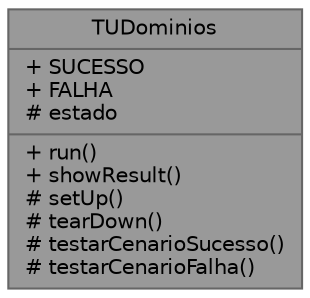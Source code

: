 digraph "TUDominios"
{
 // LATEX_PDF_SIZE
  bgcolor="transparent";
  edge [fontname=Helvetica,fontsize=10,labelfontname=Helvetica,labelfontsize=10];
  node [fontname=Helvetica,fontsize=10,shape=box,height=0.2,width=0.4];
  Node1 [shape=record,label="{TUDominios\n|+ SUCESSO\l+ FALHA\l# estado\l|+ run()\l+ showResult()\l# setUp()\l# tearDown()\l# testarCenarioSucesso()\l# testarCenarioFalha()\l}",height=0.2,width=0.4,color="gray40", fillcolor="grey60", style="filled", fontcolor="black",tooltip=" "];
}
